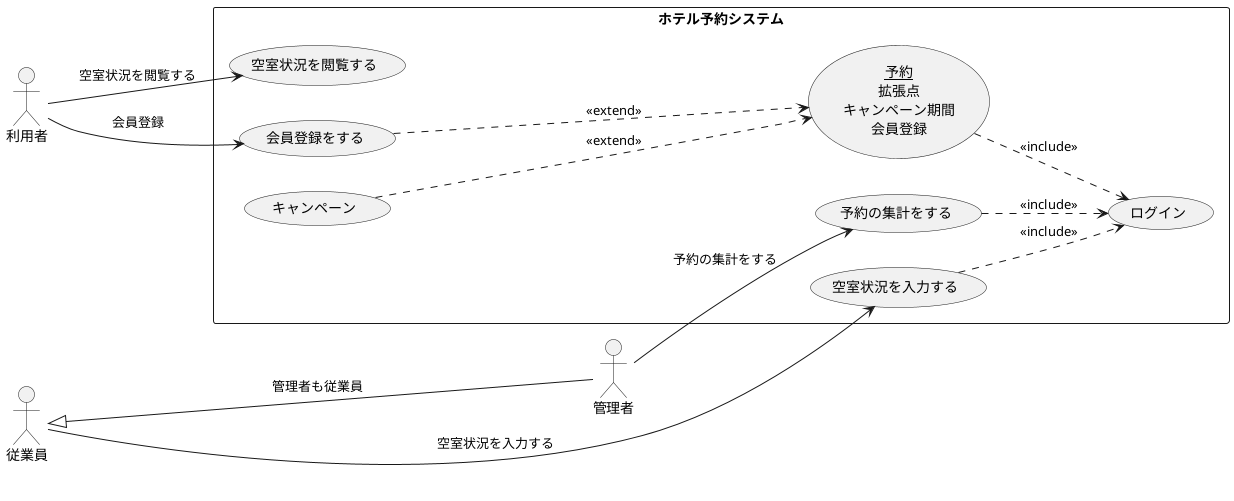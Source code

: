 @startuml ユースケース図
left to right direction

     actor 利用者 as a
     actor 従業員 as b
     actor 管理者 as c

rectangle ホテル予約システム {
usecase 空室状況を閲覧する as d
usecase 予約の集計をする as e
usecase 会員登録をする as f
usecase (<u>予約</u>\n拡張点\nキャンペーン期間\n会員登録) as g
usecase ログイン as h
usecase 空室状況を入力する as i
usecase キャンペーン as j
}

a -d-> f : 会員登録
j ...>(g) : <<extend>>
a -d-> d : 空室状況を閲覧する
b <|--- c : 管理者も従業員
c -d-> e : 予約の集計をする
b -d-> i : 空室状況を入力する
f ...>(g) : <<extend>>
g ..>(h) : <<include>>
e ..>(h) : <<include>>
i ..>(h) : <<include>>

@enduml